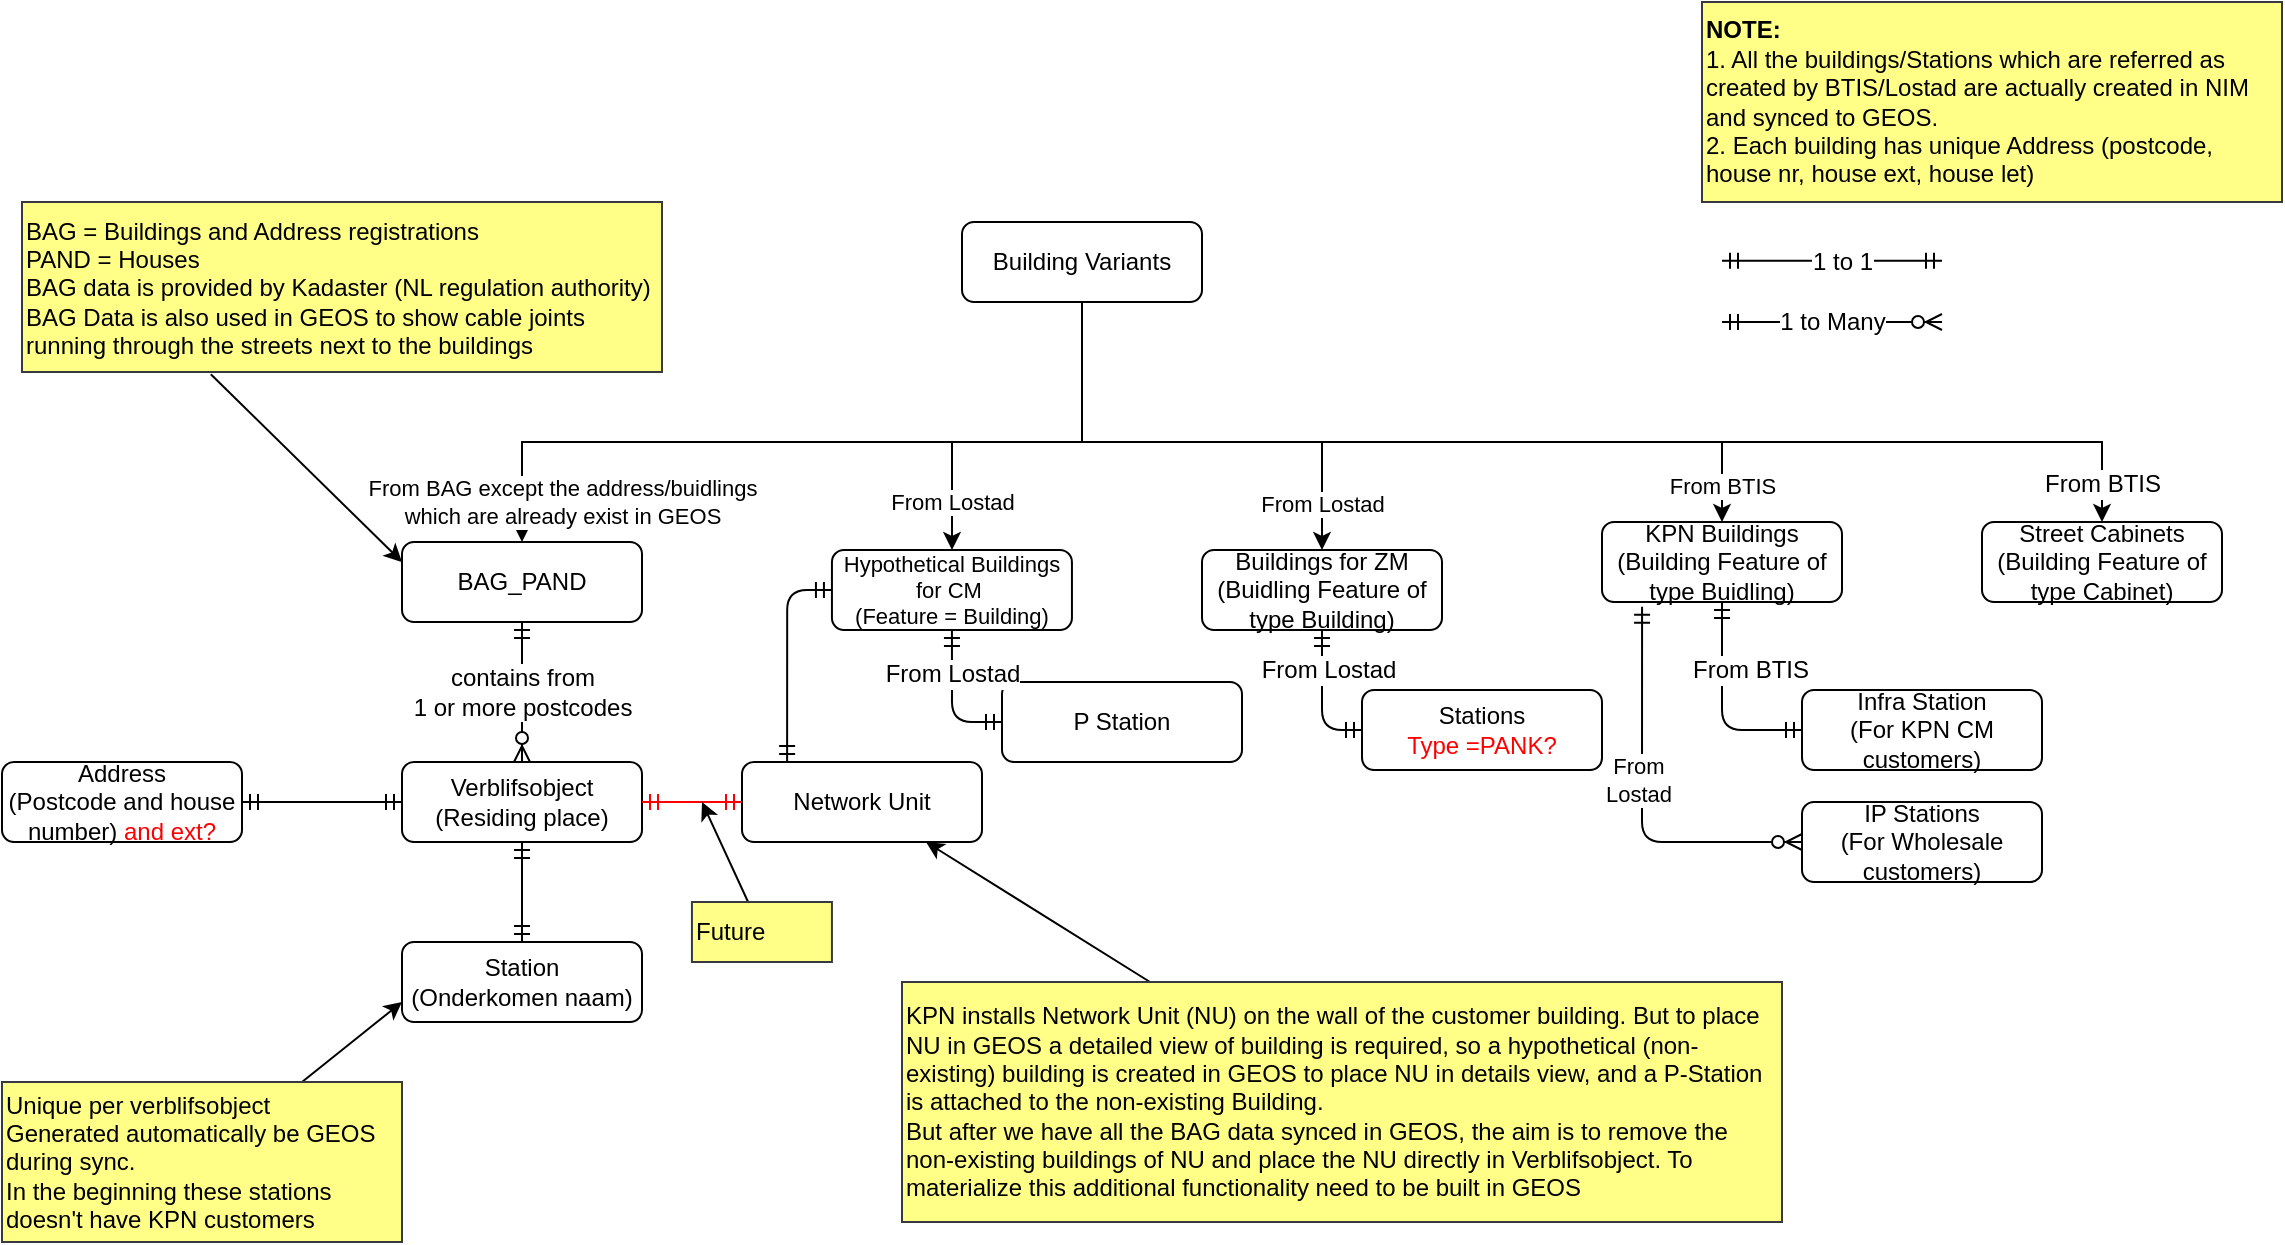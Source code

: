 <mxfile version="13.7.5" type="github" pages="2">
  <diagram id="C5RBs43oDa-KdzZeNtuy" name="Page-1">
    <mxGraphModel dx="868" dy="482" grid="1" gridSize="10" guides="1" tooltips="1" connect="1" arrows="1" fold="1" page="1" pageScale="1" pageWidth="1169" pageHeight="827" math="0" shadow="0">
      <root>
        <mxCell id="WIyWlLk6GJQsqaUBKTNV-0" />
        <mxCell id="WIyWlLk6GJQsqaUBKTNV-1" parent="WIyWlLk6GJQsqaUBKTNV-0" />
        <mxCell id="mh-ttGYlAwculvkVbn_Q-0" value="From BAG except the address/buidlings &lt;br&gt;which are already exist in GEOS" style="edgeStyle=orthogonalEdgeStyle;rounded=0;orthogonalLoop=1;jettySize=auto;html=1;entryX=0.5;entryY=0;entryDx=0;entryDy=0;exitX=0.5;exitY=1;exitDx=0;exitDy=0;" parent="WIyWlLk6GJQsqaUBKTNV-1" source="WIyWlLk6GJQsqaUBKTNV-3" target="WIyWlLk6GJQsqaUBKTNV-11" edge="1">
          <mxGeometry x="0.9" y="20" relative="1" as="geometry">
            <Array as="points">
              <mxPoint x="550" y="250" />
              <mxPoint x="270" y="250" />
            </Array>
            <mxPoint as="offset" />
          </mxGeometry>
        </mxCell>
        <mxCell id="mh-ttGYlAwculvkVbn_Q-37" value="From Lostad" style="edgeStyle=orthogonalEdgeStyle;rounded=0;orthogonalLoop=1;jettySize=auto;html=1;entryX=0.5;entryY=0;entryDx=0;entryDy=0;" parent="WIyWlLk6GJQsqaUBKTNV-1" target="mh-ttGYlAwculvkVbn_Q-35" edge="1">
          <mxGeometry x="0.806" relative="1" as="geometry">
            <mxPoint x="550" y="180" as="sourcePoint" />
            <Array as="points">
              <mxPoint x="550" y="250" />
              <mxPoint x="670" y="250" />
            </Array>
            <mxPoint as="offset" />
          </mxGeometry>
        </mxCell>
        <mxCell id="mh-ttGYlAwculvkVbn_Q-41" value="&lt;span style=&quot;color: rgb(0 , 0 , 0) ; font-family: &amp;#34;helvetica&amp;#34; ; font-size: 11px ; font-style: normal ; font-weight: 400 ; letter-spacing: normal ; text-align: center ; text-indent: 0px ; text-transform: none ; word-spacing: 0px ; background-color: rgb(255 , 255 , 255) ; display: inline ; float: none&quot;&gt;From Lostad&lt;/span&gt;" style="edgeStyle=orthogonalEdgeStyle;rounded=0;orthogonalLoop=1;jettySize=auto;html=1;" parent="WIyWlLk6GJQsqaUBKTNV-1" source="WIyWlLk6GJQsqaUBKTNV-3" target="mh-ttGYlAwculvkVbn_Q-40" edge="1">
          <mxGeometry x="0.746" relative="1" as="geometry">
            <Array as="points">
              <mxPoint x="550" y="250" />
              <mxPoint x="485" y="250" />
            </Array>
            <mxPoint as="offset" />
          </mxGeometry>
        </mxCell>
        <mxCell id="mh-ttGYlAwculvkVbn_Q-47" value="&lt;font color=&quot;#000000&quot; style=&quot;font-size: 12px&quot;&gt;From BTIS&lt;/font&gt;" style="edgeStyle=orthogonalEdgeStyle;rounded=0;orthogonalLoop=1;jettySize=auto;html=1;strokeColor=#000000;fontSize=9;fontColor=#FF0000;exitX=0.5;exitY=1;exitDx=0;exitDy=0;entryX=0.5;entryY=0;entryDx=0;entryDy=0;" parent="WIyWlLk6GJQsqaUBKTNV-1" source="WIyWlLk6GJQsqaUBKTNV-3" target="mh-ttGYlAwculvkVbn_Q-46" edge="1">
          <mxGeometry x="0.94" relative="1" as="geometry">
            <Array as="points">
              <mxPoint x="550" y="250" />
              <mxPoint x="1060" y="250" />
            </Array>
            <mxPoint y="-1" as="offset" />
          </mxGeometry>
        </mxCell>
        <mxCell id="WIyWlLk6GJQsqaUBKTNV-3" value="Building Variants" style="rounded=1;whiteSpace=wrap;html=1;fontSize=12;glass=0;strokeWidth=1;shadow=0;" parent="WIyWlLk6GJQsqaUBKTNV-1" vertex="1">
          <mxGeometry x="490" y="140" width="120" height="40" as="geometry" />
        </mxCell>
        <mxCell id="WIyWlLk6GJQsqaUBKTNV-7" value="Verblifsobject&lt;br&gt;(Residing place)" style="rounded=1;whiteSpace=wrap;html=1;fontSize=12;glass=0;strokeWidth=1;shadow=0;" parent="WIyWlLk6GJQsqaUBKTNV-1" vertex="1">
          <mxGeometry x="210" y="410" width="120" height="40" as="geometry" />
        </mxCell>
        <mxCell id="WIyWlLk6GJQsqaUBKTNV-11" value="BAG_PAND" style="rounded=1;whiteSpace=wrap;html=1;fontSize=12;glass=0;strokeWidth=1;shadow=0;" parent="WIyWlLk6GJQsqaUBKTNV-1" vertex="1">
          <mxGeometry x="210" y="300" width="120" height="40" as="geometry" />
        </mxCell>
        <mxCell id="mh-ttGYlAwculvkVbn_Q-2" style="rounded=0;orthogonalLoop=1;jettySize=auto;html=1;entryX=0;entryY=0.25;entryDx=0;entryDy=0;exitX=0.295;exitY=1.013;exitDx=0;exitDy=0;exitPerimeter=0;" parent="WIyWlLk6GJQsqaUBKTNV-1" source="mh-ttGYlAwculvkVbn_Q-1" target="WIyWlLk6GJQsqaUBKTNV-11" edge="1">
          <mxGeometry relative="1" as="geometry">
            <mxPoint x="170" y="240" as="sourcePoint" />
          </mxGeometry>
        </mxCell>
        <mxCell id="mh-ttGYlAwculvkVbn_Q-1" value="BAG = Buildings and Address registrations&lt;br&gt;PAND = Houses&lt;br&gt;BAG data is provided by Kadaster (NL regulation authority)&lt;br&gt;BAG Data is also used in GEOS to show cable joints running through the streets next to the buildings" style="text;html=1;strokeColor=#36393d;align=left;verticalAlign=middle;whiteSpace=wrap;rounded=0;fillColor=#ffff88;" parent="WIyWlLk6GJQsqaUBKTNV-1" vertex="1">
          <mxGeometry x="20" y="130" width="320" height="85" as="geometry" />
        </mxCell>
        <mxCell id="mh-ttGYlAwculvkVbn_Q-8" value="contains from &lt;br&gt;1 or more postcodes" style="fontSize=12;html=1;endArrow=ERzeroToMany;startArrow=ERmandOne;exitX=0.5;exitY=1;exitDx=0;exitDy=0;entryX=0.5;entryY=0;entryDx=0;entryDy=0;" parent="WIyWlLk6GJQsqaUBKTNV-1" source="WIyWlLk6GJQsqaUBKTNV-11" target="WIyWlLk6GJQsqaUBKTNV-7" edge="1">
          <mxGeometry width="100" height="100" relative="1" as="geometry">
            <mxPoint x="330" y="420" as="sourcePoint" />
            <mxPoint x="430" y="320" as="targetPoint" />
          </mxGeometry>
        </mxCell>
        <mxCell id="mh-ttGYlAwculvkVbn_Q-10" value="Address&lt;br&gt;(Postcode and house number) &lt;font color=&quot;#ff0000&quot;&gt;and ext?&lt;/font&gt;&lt;br&gt;" style="rounded=1;whiteSpace=wrap;html=1;fontSize=12;glass=0;strokeWidth=1;shadow=0;" parent="WIyWlLk6GJQsqaUBKTNV-1" vertex="1">
          <mxGeometry x="10" y="410" width="120" height="40" as="geometry" />
        </mxCell>
        <mxCell id="mh-ttGYlAwculvkVbn_Q-12" value="" style="fontSize=12;html=1;endArrow=ERmandOne;startArrow=ERmandOne;exitX=0;exitY=0.5;exitDx=0;exitDy=0;entryX=1;entryY=0.5;entryDx=0;entryDy=0;" parent="WIyWlLk6GJQsqaUBKTNV-1" source="WIyWlLk6GJQsqaUBKTNV-7" target="mh-ttGYlAwculvkVbn_Q-10" edge="1">
          <mxGeometry width="100" height="100" relative="1" as="geometry">
            <mxPoint x="330" y="360" as="sourcePoint" />
            <mxPoint x="430" y="260" as="targetPoint" />
          </mxGeometry>
        </mxCell>
        <mxCell id="mh-ttGYlAwculvkVbn_Q-13" value="Station&lt;br&gt;(Onderkomen naam)" style="rounded=1;whiteSpace=wrap;html=1;fontSize=12;glass=0;strokeWidth=1;shadow=0;" parent="WIyWlLk6GJQsqaUBKTNV-1" vertex="1">
          <mxGeometry x="210" y="500" width="120" height="40" as="geometry" />
        </mxCell>
        <mxCell id="mh-ttGYlAwculvkVbn_Q-14" value="" style="fontSize=12;html=1;endArrow=ERmandOne;startArrow=ERmandOne;exitX=0.5;exitY=1;exitDx=0;exitDy=0;" parent="WIyWlLk6GJQsqaUBKTNV-1" source="WIyWlLk6GJQsqaUBKTNV-7" target="mh-ttGYlAwculvkVbn_Q-13" edge="1">
          <mxGeometry width="100" height="100" relative="1" as="geometry">
            <mxPoint x="220" y="440" as="sourcePoint" />
            <mxPoint x="140" y="440" as="targetPoint" />
          </mxGeometry>
        </mxCell>
        <mxCell id="mh-ttGYlAwculvkVbn_Q-16" style="edgeStyle=none;rounded=0;orthogonalLoop=1;jettySize=auto;html=1;entryX=0;entryY=0.75;entryDx=0;entryDy=0;" parent="WIyWlLk6GJQsqaUBKTNV-1" source="mh-ttGYlAwculvkVbn_Q-15" target="mh-ttGYlAwculvkVbn_Q-13" edge="1">
          <mxGeometry relative="1" as="geometry" />
        </mxCell>
        <mxCell id="mh-ttGYlAwculvkVbn_Q-15" value="Unique per verblifsobject&lt;br&gt;Generated automatically be GEOS during sync.&lt;br&gt;In the beginning these stations doesn&#39;t have KPN customers" style="text;html=1;strokeColor=#36393d;align=left;verticalAlign=middle;whiteSpace=wrap;rounded=0;fillColor=#ffff88;" parent="WIyWlLk6GJQsqaUBKTNV-1" vertex="1">
          <mxGeometry x="10" y="570" width="200" height="80" as="geometry" />
        </mxCell>
        <mxCell id="mh-ttGYlAwculvkVbn_Q-18" value="Network Unit" style="rounded=1;whiteSpace=wrap;html=1;fontSize=12;glass=0;strokeWidth=1;shadow=0;" parent="WIyWlLk6GJQsqaUBKTNV-1" vertex="1">
          <mxGeometry x="380" y="410" width="120" height="40" as="geometry" />
        </mxCell>
        <mxCell id="mh-ttGYlAwculvkVbn_Q-19" value="" style="fontSize=12;html=1;endArrow=ERmandOne;startArrow=ERmandOne;exitX=1;exitY=0.5;exitDx=0;exitDy=0;entryX=0;entryY=0.5;entryDx=0;entryDy=0;fontColor=#FF0000;strokeColor=#FF0000;" parent="WIyWlLk6GJQsqaUBKTNV-1" source="WIyWlLk6GJQsqaUBKTNV-7" target="mh-ttGYlAwculvkVbn_Q-18" edge="1">
          <mxGeometry width="100" height="100" relative="1" as="geometry">
            <mxPoint x="330" y="560" as="sourcePoint" />
            <mxPoint x="430" y="460" as="targetPoint" />
          </mxGeometry>
        </mxCell>
        <mxCell id="mh-ttGYlAwculvkVbn_Q-22" style="rounded=0;orthogonalLoop=1;jettySize=auto;html=1;" parent="WIyWlLk6GJQsqaUBKTNV-1" source="mh-ttGYlAwculvkVbn_Q-20" target="mh-ttGYlAwculvkVbn_Q-18" edge="1">
          <mxGeometry relative="1" as="geometry" />
        </mxCell>
        <mxCell id="mh-ttGYlAwculvkVbn_Q-20" value="KPN installs Network Unit (NU) on the wall of the customer building. But to place NU in GEOS a detailed view of building is required, so a hypothetical (non-existing) building is created in GEOS to place NU in details view, and a P-Station is attached to the non-existing Building.&amp;nbsp;&lt;br&gt;&lt;span&gt;But after we have all&amp;nbsp;the BAG data synced in GEOS, the aim is to remove the non-existing buildings of NU and place the NU directly in Verblifsobject. To materialize&amp;nbsp;this additional functionality need to be built in GEOS&lt;br&gt;&lt;/span&gt;" style="text;html=1;strokeColor=#36393d;align=left;verticalAlign=middle;whiteSpace=wrap;rounded=0;fillColor=#ffff88;" parent="WIyWlLk6GJQsqaUBKTNV-1" vertex="1">
          <mxGeometry x="460" y="520" width="440" height="120" as="geometry" />
        </mxCell>
        <mxCell id="mh-ttGYlAwculvkVbn_Q-23" value="KPN Buildings&lt;br&gt;(Building Feature of type Buidling)" style="rounded=1;whiteSpace=wrap;html=1;fontSize=12;glass=0;strokeWidth=1;shadow=0;" parent="WIyWlLk6GJQsqaUBKTNV-1" vertex="1">
          <mxGeometry x="810" y="290" width="120" height="40" as="geometry" />
        </mxCell>
        <mxCell id="mh-ttGYlAwculvkVbn_Q-25" value="Infra Station&lt;br&gt;(For KPN CM customers)" style="rounded=1;whiteSpace=wrap;html=1;fontSize=12;glass=0;strokeWidth=1;shadow=0;" parent="WIyWlLk6GJQsqaUBKTNV-1" vertex="1">
          <mxGeometry x="910" y="374" width="120" height="40" as="geometry" />
        </mxCell>
        <mxCell id="mh-ttGYlAwculvkVbn_Q-27" value="From BTIS" style="fontSize=12;html=1;endArrow=ERmandOne;startArrow=ERmandOne;exitX=0.5;exitY=1;exitDx=0;exitDy=0;entryX=0;entryY=0.5;entryDx=0;entryDy=0;edgeStyle=orthogonalEdgeStyle;" parent="WIyWlLk6GJQsqaUBKTNV-1" source="mh-ttGYlAwculvkVbn_Q-23" target="mh-ttGYlAwculvkVbn_Q-25" edge="1">
          <mxGeometry x="0.502" y="30" width="100" height="100" relative="1" as="geometry">
            <mxPoint x="640" y="460" as="sourcePoint" />
            <mxPoint x="640" y="510" as="targetPoint" />
            <mxPoint as="offset" />
          </mxGeometry>
        </mxCell>
        <mxCell id="mh-ttGYlAwculvkVbn_Q-28" value="IP Stations&lt;br&gt;(For Wholesale customers)" style="rounded=1;whiteSpace=wrap;html=1;fontSize=12;glass=0;strokeWidth=1;shadow=0;" parent="WIyWlLk6GJQsqaUBKTNV-1" vertex="1">
          <mxGeometry x="910" y="430" width="120" height="40" as="geometry" />
        </mxCell>
        <mxCell id="mh-ttGYlAwculvkVbn_Q-29" value="" style="fontSize=12;html=1;endArrow=ERzeroToMany;startArrow=ERmandOne;exitX=0.167;exitY=1.06;exitDx=0;exitDy=0;entryX=0;entryY=0.5;entryDx=0;entryDy=0;edgeStyle=orthogonalEdgeStyle;exitPerimeter=0;" parent="WIyWlLk6GJQsqaUBKTNV-1" source="mh-ttGYlAwculvkVbn_Q-23" target="mh-ttGYlAwculvkVbn_Q-28" edge="1">
          <mxGeometry width="100" height="100" relative="1" as="geometry">
            <mxPoint x="640" y="350" as="sourcePoint" />
            <mxPoint x="640" y="420" as="targetPoint" />
          </mxGeometry>
        </mxCell>
        <mxCell id="mh-ttGYlAwculvkVbn_Q-36" value="From&lt;br&gt;Lostad" style="edgeLabel;html=1;align=center;verticalAlign=middle;resizable=0;points=[];" parent="mh-ttGYlAwculvkVbn_Q-29" vertex="1" connectable="0">
          <mxGeometry x="-0.117" y="-2" relative="1" as="geometry">
            <mxPoint y="-1" as="offset" />
          </mxGeometry>
        </mxCell>
        <mxCell id="mh-ttGYlAwculvkVbn_Q-34" value="From BTIS" style="edgeStyle=orthogonalEdgeStyle;rounded=0;orthogonalLoop=1;jettySize=auto;html=1;exitX=0.5;exitY=1;exitDx=0;exitDy=0;entryX=0.5;entryY=0;entryDx=0;entryDy=0;" parent="WIyWlLk6GJQsqaUBKTNV-1" source="WIyWlLk6GJQsqaUBKTNV-3" target="mh-ttGYlAwculvkVbn_Q-23" edge="1">
          <mxGeometry x="0.922" relative="1" as="geometry">
            <mxPoint x="940" y="300" as="targetPoint" />
            <Array as="points">
              <mxPoint x="550" y="250" />
              <mxPoint x="870" y="250" />
            </Array>
            <mxPoint y="-1" as="offset" />
          </mxGeometry>
        </mxCell>
        <mxCell id="mh-ttGYlAwculvkVbn_Q-35" value="Buildings for ZM&lt;br&gt;(Buidling Feature of type Building)" style="rounded=1;whiteSpace=wrap;html=1;fontSize=12;glass=0;strokeWidth=1;shadow=0;" parent="WIyWlLk6GJQsqaUBKTNV-1" vertex="1">
          <mxGeometry x="610" y="304" width="120" height="40" as="geometry" />
        </mxCell>
        <mxCell id="mh-ttGYlAwculvkVbn_Q-38" value="Stations&lt;br&gt;&lt;font color=&quot;#ff0000&quot;&gt;Type =PANK?&lt;/font&gt;" style="rounded=1;whiteSpace=wrap;html=1;fontSize=12;glass=0;strokeWidth=1;shadow=0;" parent="WIyWlLk6GJQsqaUBKTNV-1" vertex="1">
          <mxGeometry x="690" y="374" width="120" height="40" as="geometry" />
        </mxCell>
        <mxCell id="mh-ttGYlAwculvkVbn_Q-39" value="From Lostad" style="fontSize=12;html=1;endArrow=ERmandOne;startArrow=ERmandOne;exitX=0.5;exitY=1;exitDx=0;exitDy=0;entryX=0;entryY=0.5;entryDx=0;entryDy=0;edgeStyle=orthogonalEdgeStyle;" parent="WIyWlLk6GJQsqaUBKTNV-1" source="mh-ttGYlAwculvkVbn_Q-35" target="mh-ttGYlAwculvkVbn_Q-38" edge="1">
          <mxGeometry x="0.502" y="30" width="100" height="100" relative="1" as="geometry">
            <mxPoint x="890" y="354" as="sourcePoint" />
            <mxPoint x="920" y="404" as="targetPoint" />
            <mxPoint as="offset" />
          </mxGeometry>
        </mxCell>
        <mxCell id="mh-ttGYlAwculvkVbn_Q-40" value="Hypothetical Buildings for CM&amp;nbsp;&lt;br style=&quot;font-size: 11px;&quot;&gt;(Feature = Building)" style="rounded=1;whiteSpace=wrap;html=1;fontSize=11;glass=0;strokeWidth=1;shadow=0;" parent="WIyWlLk6GJQsqaUBKTNV-1" vertex="1">
          <mxGeometry x="424.97" y="304" width="120" height="40" as="geometry" />
        </mxCell>
        <mxCell id="mh-ttGYlAwculvkVbn_Q-42" value="P Station" style="rounded=1;whiteSpace=wrap;html=1;fontSize=12;glass=0;strokeWidth=1;shadow=0;" parent="WIyWlLk6GJQsqaUBKTNV-1" vertex="1">
          <mxGeometry x="510" y="370" width="120" height="40" as="geometry" />
        </mxCell>
        <mxCell id="mh-ttGYlAwculvkVbn_Q-43" value="From Lostad" style="fontSize=12;html=1;endArrow=ERmandOne;startArrow=ERmandOne;exitX=0.5;exitY=1;exitDx=0;exitDy=0;entryX=0;entryY=0.5;entryDx=0;entryDy=0;edgeStyle=orthogonalEdgeStyle;" parent="WIyWlLk6GJQsqaUBKTNV-1" source="mh-ttGYlAwculvkVbn_Q-40" target="mh-ttGYlAwculvkVbn_Q-42" edge="1">
          <mxGeometry x="-0.383" width="100" height="100" relative="1" as="geometry">
            <mxPoint x="634.97" y="364" as="sourcePoint" />
            <mxPoint x="664.97" y="424" as="targetPoint" />
            <mxPoint as="offset" />
          </mxGeometry>
        </mxCell>
        <mxCell id="mh-ttGYlAwculvkVbn_Q-45" value="" style="fontSize=12;html=1;endArrow=ERmandOne;startArrow=ERmandOne;exitX=0;exitY=0.5;exitDx=0;exitDy=0;fontColor=#FF0000;edgeStyle=orthogonalEdgeStyle;entryX=0.188;entryY=0;entryDx=0;entryDy=0;entryPerimeter=0;" parent="WIyWlLk6GJQsqaUBKTNV-1" source="mh-ttGYlAwculvkVbn_Q-40" target="mh-ttGYlAwculvkVbn_Q-18" edge="1">
          <mxGeometry width="100" height="100" relative="1" as="geometry">
            <mxPoint x="274.97" y="444" as="sourcePoint" />
            <mxPoint x="375.029" y="414" as="targetPoint" />
          </mxGeometry>
        </mxCell>
        <mxCell id="mh-ttGYlAwculvkVbn_Q-46" value="Street Cabinets&lt;br&gt;(Building Feature of type Cabinet)" style="rounded=1;whiteSpace=wrap;html=1;fontSize=12;glass=0;strokeWidth=1;shadow=0;" parent="WIyWlLk6GJQsqaUBKTNV-1" vertex="1">
          <mxGeometry x="1000" y="290" width="120" height="40" as="geometry" />
        </mxCell>
        <mxCell id="mh-ttGYlAwculvkVbn_Q-51" style="rounded=0;orthogonalLoop=1;jettySize=auto;html=1;strokeColor=#000000;fontSize=9;fontColor=#FF0000;" parent="WIyWlLk6GJQsqaUBKTNV-1" source="mh-ttGYlAwculvkVbn_Q-50" edge="1">
          <mxGeometry relative="1" as="geometry">
            <mxPoint x="360" y="430" as="targetPoint" />
          </mxGeometry>
        </mxCell>
        <mxCell id="mh-ttGYlAwculvkVbn_Q-50" value="Future" style="text;html=1;strokeColor=#36393d;align=left;verticalAlign=middle;whiteSpace=wrap;rounded=0;fillColor=#ffff88;" parent="WIyWlLk6GJQsqaUBKTNV-1" vertex="1">
          <mxGeometry x="354.97" y="480" width="70" height="30" as="geometry" />
        </mxCell>
        <mxCell id="mh-ttGYlAwculvkVbn_Q-52" value="&lt;b&gt;NOTE:&lt;/b&gt;&lt;br&gt;1. All the buildings/Stations which are referred as created by BTIS/Lostad are actually created in NIM and synced to GEOS.&lt;br&gt;2. Each building has unique Address (postcode, house nr, house ext, house let)" style="text;html=1;strokeColor=#36393d;align=left;verticalAlign=middle;whiteSpace=wrap;rounded=0;fillColor=#ffff88;" parent="WIyWlLk6GJQsqaUBKTNV-1" vertex="1">
          <mxGeometry x="860" y="30" width="290" height="100" as="geometry" />
        </mxCell>
        <mxCell id="mh-ttGYlAwculvkVbn_Q-55" value="" style="fontSize=12;html=1;endArrow=ERmandOne;startArrow=ERmandOne;strokeColor=#000000;" parent="WIyWlLk6GJQsqaUBKTNV-1" edge="1">
          <mxGeometry width="100" height="100" relative="1" as="geometry">
            <mxPoint x="870" y="159.41" as="sourcePoint" />
            <mxPoint x="980" y="159.41" as="targetPoint" />
          </mxGeometry>
        </mxCell>
        <mxCell id="mh-ttGYlAwculvkVbn_Q-56" value="&lt;font color=&quot;#000000&quot; style=&quot;font-size: 12px&quot;&gt;1 to 1&lt;/font&gt;" style="edgeLabel;html=1;align=center;verticalAlign=middle;resizable=0;points=[];fontSize=9;fontColor=#FF0000;" parent="mh-ttGYlAwculvkVbn_Q-55" vertex="1" connectable="0">
          <mxGeometry x="0.319" y="-2" relative="1" as="geometry">
            <mxPoint x="-12.94" y="-1.41" as="offset" />
          </mxGeometry>
        </mxCell>
        <mxCell id="mh-ttGYlAwculvkVbn_Q-57" value="1 to Many" style="fontSize=12;html=1;endArrow=ERzeroToMany;startArrow=ERmandOne;strokeColor=#000000;" parent="WIyWlLk6GJQsqaUBKTNV-1" edge="1">
          <mxGeometry width="100" height="100" relative="1" as="geometry">
            <mxPoint x="870" y="190" as="sourcePoint" />
            <mxPoint x="980" y="190" as="targetPoint" />
          </mxGeometry>
        </mxCell>
      </root>
    </mxGraphModel>
  </diagram>
  <diagram id="gAsTubqatTz7EhVgHLPs" name="Page-2">
    <mxGraphModel dx="1240" dy="689" grid="1" gridSize="10" guides="1" tooltips="1" connect="1" arrows="1" fold="1" page="1" pageScale="1" pageWidth="1169" pageHeight="827" math="0" shadow="0">
      <root>
        <mxCell id="jDk39Bqhtc9QBdO838qo-0" />
        <mxCell id="jDk39Bqhtc9QBdO838qo-1" parent="jDk39Bqhtc9QBdO838qo-0" />
        <mxCell id="jDk39Bqhtc9QBdO838qo-2" value="Synced from BAG_DATA" style="edgeStyle=orthogonalEdgeStyle;rounded=0;orthogonalLoop=1;jettySize=auto;html=1;entryX=0.5;entryY=0;entryDx=0;entryDy=0;exitX=0.5;exitY=1;exitDx=0;exitDy=0;" edge="1" parent="jDk39Bqhtc9QBdO838qo-1" source="jDk39Bqhtc9QBdO838qo-6" target="jDk39Bqhtc9QBdO838qo-8">
          <mxGeometry x="0.9" relative="1" as="geometry">
            <Array as="points">
              <mxPoint x="550" y="250" />
              <mxPoint x="270" y="250" />
            </Array>
            <mxPoint as="offset" />
          </mxGeometry>
        </mxCell>
        <mxCell id="jDk39Bqhtc9QBdO838qo-55" style="edgeStyle=orthogonalEdgeStyle;rounded=0;orthogonalLoop=1;jettySize=auto;html=1;exitX=0.5;exitY=1;exitDx=0;exitDy=0;entryX=0.5;entryY=0;entryDx=0;entryDy=0;" edge="1" parent="jDk39Bqhtc9QBdO838qo-1" source="jDk39Bqhtc9QBdO838qo-6" target="jDk39Bqhtc9QBdO838qo-54">
          <mxGeometry relative="1" as="geometry">
            <Array as="points">
              <mxPoint x="550" y="250" />
              <mxPoint x="800" y="250" />
            </Array>
          </mxGeometry>
        </mxCell>
        <mxCell id="jDk39Bqhtc9QBdO838qo-6" value="Building Variants" style="rounded=1;whiteSpace=wrap;html=1;fontSize=12;glass=0;strokeWidth=1;shadow=0;" vertex="1" parent="jDk39Bqhtc9QBdO838qo-1">
          <mxGeometry x="490" y="140" width="120" height="40" as="geometry" />
        </mxCell>
        <mxCell id="jDk39Bqhtc9QBdO838qo-7" value="Verblifsobject&lt;br&gt;(Residing place)" style="rounded=1;whiteSpace=wrap;html=1;fontSize=12;glass=0;strokeWidth=1;shadow=0;" vertex="1" parent="jDk39Bqhtc9QBdO838qo-1">
          <mxGeometry x="210" y="520" width="120" height="40" as="geometry" />
        </mxCell>
        <mxCell id="jDk39Bqhtc9QBdO838qo-47" style="edgeStyle=orthogonalEdgeStyle;rounded=0;orthogonalLoop=1;jettySize=auto;html=1;entryX=0.57;entryY=0.004;entryDx=0;entryDy=0;entryPerimeter=0;exitX=0.5;exitY=1;exitDx=0;exitDy=0;" edge="1" parent="jDk39Bqhtc9QBdO838qo-1" source="jDk39Bqhtc9QBdO838qo-8" target="jDk39Bqhtc9QBdO838qo-43">
          <mxGeometry relative="1" as="geometry">
            <Array as="points">
              <mxPoint x="270" y="370" />
              <mxPoint x="138" y="370" />
            </Array>
          </mxGeometry>
        </mxCell>
        <mxCell id="jDk39Bqhtc9QBdO838qo-48" value="" style="edgeStyle=orthogonalEdgeStyle;rounded=0;orthogonalLoop=1;jettySize=auto;html=1;" edge="1" parent="jDk39Bqhtc9QBdO838qo-1" source="jDk39Bqhtc9QBdO838qo-8" target="jDk39Bqhtc9QBdO838qo-44">
          <mxGeometry relative="1" as="geometry" />
        </mxCell>
        <mxCell id="jDk39Bqhtc9QBdO838qo-49" style="edgeStyle=orthogonalEdgeStyle;rounded=0;orthogonalLoop=1;jettySize=auto;html=1;exitX=0.5;exitY=0.999;exitDx=0;exitDy=0;exitPerimeter=0;entryX=0.558;entryY=0.05;entryDx=0;entryDy=0;entryPerimeter=0;" edge="1" parent="jDk39Bqhtc9QBdO838qo-1" source="jDk39Bqhtc9QBdO838qo-8" target="jDk39Bqhtc9QBdO838qo-46">
          <mxGeometry relative="1" as="geometry">
            <mxPoint x="260" y="340" as="sourcePoint" />
            <mxPoint x="410" y="380" as="targetPoint" />
            <Array as="points">
              <mxPoint x="270" y="370" />
              <mxPoint x="407" y="370" />
            </Array>
          </mxGeometry>
        </mxCell>
        <mxCell id="jDk39Bqhtc9QBdO838qo-8" value="BAG Buildings" style="rounded=1;whiteSpace=wrap;html=1;fontSize=12;glass=0;strokeWidth=1;shadow=0;" vertex="1" parent="jDk39Bqhtc9QBdO838qo-1">
          <mxGeometry x="210" y="300" width="120" height="40" as="geometry" />
        </mxCell>
        <mxCell id="jDk39Bqhtc9QBdO838qo-11" value="" style="fontSize=12;html=1;endArrow=ERzeroToMany;startArrow=ERmandOne;entryX=0.5;entryY=0;entryDx=0;entryDy=0;exitX=0.412;exitY=1.005;exitDx=0;exitDy=0;exitPerimeter=0;edgeStyle=orthogonalEdgeStyle;" edge="1" parent="jDk39Bqhtc9QBdO838qo-1" source="jDk39Bqhtc9QBdO838qo-43" target="jDk39Bqhtc9QBdO838qo-7">
          <mxGeometry width="100" height="100" relative="1" as="geometry">
            <mxPoint x="250" y="450" as="sourcePoint" />
            <mxPoint x="430" y="320" as="targetPoint" />
          </mxGeometry>
        </mxCell>
        <mxCell id="jDk39Bqhtc9QBdO838qo-12" value="Address&lt;br&gt;(Postcode and house number) &lt;font color=&quot;#ff0000&quot;&gt;and ext?&lt;/font&gt;&lt;br&gt;" style="rounded=1;whiteSpace=wrap;html=1;fontSize=12;glass=0;strokeWidth=1;shadow=0;" vertex="1" parent="jDk39Bqhtc9QBdO838qo-1">
          <mxGeometry x="10" y="520" width="120" height="40" as="geometry" />
        </mxCell>
        <mxCell id="jDk39Bqhtc9QBdO838qo-13" value="" style="fontSize=12;html=1;endArrow=ERmandOne;startArrow=ERmandOne;exitX=0;exitY=0.5;exitDx=0;exitDy=0;entryX=1;entryY=0.5;entryDx=0;entryDy=0;" edge="1" parent="jDk39Bqhtc9QBdO838qo-1" source="jDk39Bqhtc9QBdO838qo-7" target="jDk39Bqhtc9QBdO838qo-12">
          <mxGeometry width="100" height="100" relative="1" as="geometry">
            <mxPoint x="330" y="470" as="sourcePoint" />
            <mxPoint x="430" y="370" as="targetPoint" />
          </mxGeometry>
        </mxCell>
        <mxCell id="jDk39Bqhtc9QBdO838qo-14" value="Station&lt;br&gt;(Onderkomen naam)" style="rounded=1;whiteSpace=wrap;html=1;fontSize=12;glass=0;strokeWidth=1;shadow=0;" vertex="1" parent="jDk39Bqhtc9QBdO838qo-1">
          <mxGeometry x="210" y="610" width="120" height="40" as="geometry" />
        </mxCell>
        <mxCell id="jDk39Bqhtc9QBdO838qo-15" value="" style="fontSize=12;html=1;endArrow=ERmandOne;startArrow=ERmandOne;exitX=0.5;exitY=1;exitDx=0;exitDy=0;" edge="1" parent="jDk39Bqhtc9QBdO838qo-1" source="jDk39Bqhtc9QBdO838qo-7" target="jDk39Bqhtc9QBdO838qo-14">
          <mxGeometry width="100" height="100" relative="1" as="geometry">
            <mxPoint x="220" y="550" as="sourcePoint" />
            <mxPoint x="140" y="550" as="targetPoint" />
          </mxGeometry>
        </mxCell>
        <mxCell id="jDk39Bqhtc9QBdO838qo-18" value="Network Unit" style="rounded=1;whiteSpace=wrap;html=1;fontSize=12;glass=0;strokeWidth=1;shadow=0;" vertex="1" parent="jDk39Bqhtc9QBdO838qo-1">
          <mxGeometry x="420" y="520" width="120" height="40" as="geometry" />
        </mxCell>
        <mxCell id="jDk39Bqhtc9QBdO838qo-19" value="" style="fontSize=12;html=1;endArrow=ERmandOne;startArrow=ERmandOne;exitX=1;exitY=0.5;exitDx=0;exitDy=0;entryX=0;entryY=0.5;entryDx=0;entryDy=0;fontColor=#FF0000;strokeColor=#FF0000;" edge="1" parent="jDk39Bqhtc9QBdO838qo-1" source="jDk39Bqhtc9QBdO838qo-7" target="jDk39Bqhtc9QBdO838qo-18">
          <mxGeometry width="100" height="100" relative="1" as="geometry">
            <mxPoint x="330" y="710" as="sourcePoint" />
            <mxPoint x="430" y="610" as="targetPoint" />
          </mxGeometry>
        </mxCell>
        <mxCell id="jDk39Bqhtc9QBdO838qo-23" value="Infra Station&lt;br&gt;(For KPN CM customers)" style="rounded=1;whiteSpace=wrap;html=1;fontSize=12;glass=0;strokeWidth=1;shadow=0;" vertex="1" parent="jDk39Bqhtc9QBdO838qo-1">
          <mxGeometry x="950" y="510" width="120" height="40" as="geometry" />
        </mxCell>
        <mxCell id="jDk39Bqhtc9QBdO838qo-24" value="From BTIS" style="fontSize=12;html=1;endArrow=ERmandOne;startArrow=ERmandOne;exitX=0.5;exitY=1;exitDx=0;exitDy=0;entryX=0;entryY=0.5;entryDx=0;entryDy=0;edgeStyle=orthogonalEdgeStyle;" edge="1" parent="jDk39Bqhtc9QBdO838qo-1" source="jDk39Bqhtc9QBdO838qo-29" target="jDk39Bqhtc9QBdO838qo-23">
          <mxGeometry x="0.502" y="30" width="100" height="100" relative="1" as="geometry">
            <mxPoint x="1067.44" y="610" as="sourcePoint" />
            <mxPoint x="837.44" y="790" as="targetPoint" />
            <mxPoint as="offset" />
          </mxGeometry>
        </mxCell>
        <mxCell id="jDk39Bqhtc9QBdO838qo-25" value="IP Stations&lt;br&gt;(For Wholesale customers)" style="rounded=1;whiteSpace=wrap;html=1;fontSize=12;glass=0;strokeWidth=1;shadow=0;" vertex="1" parent="jDk39Bqhtc9QBdO838qo-1">
          <mxGeometry x="950" y="570" width="120" height="40" as="geometry" />
        </mxCell>
        <mxCell id="jDk39Bqhtc9QBdO838qo-26" value="" style="fontSize=12;html=1;endArrow=ERzeroToMany;startArrow=ERmandOne;exitX=0.25;exitY=1;exitDx=0;exitDy=0;entryX=0;entryY=0.5;entryDx=0;entryDy=0;edgeStyle=orthogonalEdgeStyle;" edge="1" parent="jDk39Bqhtc9QBdO838qo-1" source="jDk39Bqhtc9QBdO838qo-29" target="jDk39Bqhtc9QBdO838qo-25">
          <mxGeometry width="100" height="100" relative="1" as="geometry">
            <mxPoint x="1027.48" y="612.4" as="sourcePoint" />
            <mxPoint x="837.44" y="700" as="targetPoint" />
          </mxGeometry>
        </mxCell>
        <mxCell id="jDk39Bqhtc9QBdO838qo-27" value="From&lt;br&gt;Lostad" style="edgeLabel;html=1;align=center;verticalAlign=middle;resizable=0;points=[];" vertex="1" connectable="0" parent="jDk39Bqhtc9QBdO838qo-26">
          <mxGeometry x="-0.117" y="-2" relative="1" as="geometry">
            <mxPoint y="-1" as="offset" />
          </mxGeometry>
        </mxCell>
        <mxCell id="jDk39Bqhtc9QBdO838qo-29" value="KPN Buildings" style="rounded=1;whiteSpace=wrap;html=1;fontSize=12;glass=0;strokeWidth=1;shadow=0;" vertex="1" parent="jDk39Bqhtc9QBdO838qo-1">
          <mxGeometry x="840" y="400" width="120" height="40" as="geometry" />
        </mxCell>
        <mxCell id="jDk39Bqhtc9QBdO838qo-33" value="P Station" style="rounded=1;whiteSpace=wrap;html=1;fontSize=12;glass=0;strokeWidth=1;shadow=0;" vertex="1" parent="jDk39Bqhtc9QBdO838qo-1">
          <mxGeometry x="547.44" y="480" width="120" height="40" as="geometry" />
        </mxCell>
        <mxCell id="jDk39Bqhtc9QBdO838qo-34" value="" style="fontSize=12;html=1;endArrow=ERmandOne;startArrow=ERmandOne;exitX=0.5;exitY=1;exitDx=0;exitDy=0;edgeStyle=orthogonalEdgeStyle;" edge="1" parent="jDk39Bqhtc9QBdO838qo-1" target="jDk39Bqhtc9QBdO838qo-33">
          <mxGeometry x="-0.383" width="100" height="100" relative="1" as="geometry">
            <mxPoint x="607.44" y="440" as="sourcePoint" />
            <mxPoint x="722.41" y="674" as="targetPoint" />
            <mxPoint as="offset" />
          </mxGeometry>
        </mxCell>
        <mxCell id="jDk39Bqhtc9QBdO838qo-36" value="Street Cabinets&lt;br&gt;(Buildingtype &quot;Cabinet&quot;)" style="rounded=1;whiteSpace=wrap;html=1;fontSize=12;glass=0;strokeWidth=1;shadow=0;" vertex="1" parent="jDk39Bqhtc9QBdO838qo-1">
          <mxGeometry x="1000" y="400" width="120" height="40" as="geometry" />
        </mxCell>
        <mxCell id="jDk39Bqhtc9QBdO838qo-40" value="" style="fontSize=12;html=1;endArrow=ERmandOne;startArrow=ERmandOne;strokeColor=#000000;" edge="1" parent="jDk39Bqhtc9QBdO838qo-1">
          <mxGeometry width="100" height="100" relative="1" as="geometry">
            <mxPoint x="870" y="159.41" as="sourcePoint" />
            <mxPoint x="980" y="159.41" as="targetPoint" />
          </mxGeometry>
        </mxCell>
        <mxCell id="jDk39Bqhtc9QBdO838qo-41" value="&lt;font color=&quot;#000000&quot; style=&quot;font-size: 12px&quot;&gt;1 to 1&lt;/font&gt;" style="edgeLabel;html=1;align=center;verticalAlign=middle;resizable=0;points=[];fontSize=9;fontColor=#FF0000;" vertex="1" connectable="0" parent="jDk39Bqhtc9QBdO838qo-40">
          <mxGeometry x="0.319" y="-2" relative="1" as="geometry">
            <mxPoint x="-12.94" y="-1.41" as="offset" />
          </mxGeometry>
        </mxCell>
        <mxCell id="jDk39Bqhtc9QBdO838qo-42" value="1 to Many" style="fontSize=12;html=1;endArrow=ERzeroToMany;startArrow=ERmandOne;strokeColor=#000000;" edge="1" parent="jDk39Bqhtc9QBdO838qo-1">
          <mxGeometry width="100" height="100" relative="1" as="geometry">
            <mxPoint x="870" y="190" as="sourcePoint" />
            <mxPoint x="980" y="190" as="targetPoint" />
          </mxGeometry>
        </mxCell>
        <mxCell id="jDk39Bqhtc9QBdO838qo-43" value="BAG_PAND" style="rounded=1;whiteSpace=wrap;html=1;fontSize=12;glass=0;strokeWidth=1;shadow=0;" vertex="1" parent="jDk39Bqhtc9QBdO838qo-1">
          <mxGeometry x="70" y="394" width="120" height="40" as="geometry" />
        </mxCell>
        <mxCell id="jDk39Bqhtc9QBdO838qo-44" value="BAG_LIGPLAATS" style="rounded=1;whiteSpace=wrap;html=1;fontSize=12;glass=0;strokeWidth=1;shadow=0;" vertex="1" parent="jDk39Bqhtc9QBdO838qo-1">
          <mxGeometry x="210" y="394" width="120" height="40" as="geometry" />
        </mxCell>
        <mxCell id="jDk39Bqhtc9QBdO838qo-46" value="BAG_STANDPLAATS" style="rounded=1;whiteSpace=wrap;html=1;fontSize=12;glass=0;strokeWidth=1;shadow=0;" vertex="1" parent="jDk39Bqhtc9QBdO838qo-1">
          <mxGeometry x="340" y="394" width="120" height="40" as="geometry" />
        </mxCell>
        <mxCell id="jDk39Bqhtc9QBdO838qo-51" value="" style="fontSize=12;html=1;endArrow=ERzeroToMany;startArrow=ERmandOne;edgeStyle=orthogonalEdgeStyle;exitX=0.5;exitY=1;exitDx=0;exitDy=0;" edge="1" parent="jDk39Bqhtc9QBdO838qo-1" source="jDk39Bqhtc9QBdO838qo-44">
          <mxGeometry width="100" height="100" relative="1" as="geometry">
            <mxPoint x="270" y="444" as="sourcePoint" />
            <mxPoint x="270" y="520" as="targetPoint" />
          </mxGeometry>
        </mxCell>
        <mxCell id="jDk39Bqhtc9QBdO838qo-53" value="" style="fontSize=12;html=1;endArrow=ERzeroToMany;startArrow=ERmandOne;entryX=0.5;entryY=0;entryDx=0;entryDy=0;exitX=0.5;exitY=1;exitDx=0;exitDy=0;edgeStyle=orthogonalEdgeStyle;" edge="1" parent="jDk39Bqhtc9QBdO838qo-1" source="jDk39Bqhtc9QBdO838qo-46" target="jDk39Bqhtc9QBdO838qo-7">
          <mxGeometry width="100" height="100" relative="1" as="geometry">
            <mxPoint x="129.44" y="444.2" as="sourcePoint" />
            <mxPoint x="280" y="570.0" as="targetPoint" />
          </mxGeometry>
        </mxCell>
        <mxCell id="jDk39Bqhtc9QBdO838qo-56" style="edgeStyle=orthogonalEdgeStyle;rounded=0;orthogonalLoop=1;jettySize=auto;html=1;exitX=0.5;exitY=1;exitDx=0;exitDy=0;" edge="1" parent="jDk39Bqhtc9QBdO838qo-1" source="jDk39Bqhtc9QBdO838qo-54" target="jDk39Bqhtc9QBdO838qo-63">
          <mxGeometry relative="1" as="geometry">
            <mxPoint x="600" y="380" as="targetPoint" />
            <Array as="points">
              <mxPoint x="800" y="360" />
              <mxPoint x="607" y="360" />
            </Array>
          </mxGeometry>
        </mxCell>
        <mxCell id="jDk39Bqhtc9QBdO838qo-57" value="Created&amp;nbsp;&lt;br&gt;manually in GEOS" style="edgeLabel;html=1;align=center;verticalAlign=middle;resizable=0;points=[];" vertex="1" connectable="0" parent="jDk39Bqhtc9QBdO838qo-56">
          <mxGeometry x="-0.205" y="-1" relative="1" as="geometry">
            <mxPoint x="-88.56" y="11" as="offset" />
          </mxGeometry>
        </mxCell>
        <mxCell id="jDk39Bqhtc9QBdO838qo-59" value="From BTIS" style="edgeStyle=orthogonalEdgeStyle;rounded=0;orthogonalLoop=1;jettySize=auto;html=1;exitX=0.5;exitY=1;exitDx=0;exitDy=0;" edge="1" parent="jDk39Bqhtc9QBdO838qo-1" source="jDk39Bqhtc9QBdO838qo-54" target="jDk39Bqhtc9QBdO838qo-29">
          <mxGeometry x="0.786" relative="1" as="geometry">
            <mxPoint x="830" y="350" as="sourcePoint" />
            <Array as="points">
              <mxPoint x="800" y="360" />
              <mxPoint x="900" y="360" />
            </Array>
            <mxPoint as="offset" />
          </mxGeometry>
        </mxCell>
        <mxCell id="jDk39Bqhtc9QBdO838qo-62" value="Created from Lo-Stad" style="edgeStyle=orthogonalEdgeStyle;rounded=0;orthogonalLoop=1;jettySize=auto;html=1;" edge="1" parent="jDk39Bqhtc9QBdO838qo-1" source="jDk39Bqhtc9QBdO838qo-54" target="jDk39Bqhtc9QBdO838qo-61">
          <mxGeometry x="0.6" relative="1" as="geometry">
            <Array as="points">
              <mxPoint x="800" y="360" />
              <mxPoint x="760" y="360" />
            </Array>
            <mxPoint as="offset" />
          </mxGeometry>
        </mxCell>
        <mxCell id="jDk39Bqhtc9QBdO838qo-66" style="edgeStyle=orthogonalEdgeStyle;rounded=0;orthogonalLoop=1;jettySize=auto;html=1;exitX=0.5;exitY=1;exitDx=0;exitDy=0;" edge="1" parent="jDk39Bqhtc9QBdO838qo-1" source="jDk39Bqhtc9QBdO838qo-54" target="jDk39Bqhtc9QBdO838qo-36">
          <mxGeometry relative="1" as="geometry">
            <Array as="points">
              <mxPoint x="800" y="360" />
              <mxPoint x="1060" y="360" />
            </Array>
          </mxGeometry>
        </mxCell>
        <mxCell id="jDk39Bqhtc9QBdO838qo-54" value="Buildings as Feature &quot;Building&quot;&amp;nbsp;" style="rounded=1;whiteSpace=wrap;html=1;fontSize=12;glass=0;strokeWidth=1;shadow=0;" vertex="1" parent="jDk39Bqhtc9QBdO838qo-1">
          <mxGeometry x="740" y="300" width="120" height="40" as="geometry" />
        </mxCell>
        <mxCell id="jDk39Bqhtc9QBdO838qo-58" value="" style="fontSize=12;html=1;endArrow=ERmandOne;startArrow=ERmandOne;exitX=0;exitY=0.5;exitDx=0;exitDy=0;edgeStyle=orthogonalEdgeStyle;entryX=0.5;entryY=0;entryDx=0;entryDy=0;" edge="1" parent="jDk39Bqhtc9QBdO838qo-1" target="jDk39Bqhtc9QBdO838qo-18">
          <mxGeometry x="-0.383" width="100" height="100" relative="1" as="geometry">
            <mxPoint x="547.44" y="420" as="sourcePoint" />
            <mxPoint x="470" y="510" as="targetPoint" />
            <mxPoint as="offset" />
          </mxGeometry>
        </mxCell>
        <mxCell id="jDk39Bqhtc9QBdO838qo-61" value="Business Customer Buildings" style="rounded=1;whiteSpace=wrap;html=1;fontSize=12;glass=0;strokeWidth=1;shadow=0;" vertex="1" parent="jDk39Bqhtc9QBdO838qo-1">
          <mxGeometry x="700" y="400" width="120" height="40" as="geometry" />
        </mxCell>
        <mxCell id="jDk39Bqhtc9QBdO838qo-63" value="Customer Buildings" style="rounded=1;whiteSpace=wrap;html=1;fontSize=12;glass=0;strokeWidth=1;shadow=0;" vertex="1" parent="jDk39Bqhtc9QBdO838qo-1">
          <mxGeometry x="540" y="399" width="120" height="40" as="geometry" />
        </mxCell>
        <mxCell id="jDk39Bqhtc9QBdO838qo-65" value="" style="fontSize=12;html=1;endArrow=ERmandOne;startArrow=ERmandOne;exitX=0.5;exitY=1;exitDx=0;exitDy=0;edgeStyle=orthogonalEdgeStyle;entryX=1;entryY=0.5;entryDx=0;entryDy=0;" edge="1" parent="jDk39Bqhtc9QBdO838qo-1" source="jDk39Bqhtc9QBdO838qo-61" target="jDk39Bqhtc9QBdO838qo-33">
          <mxGeometry x="-0.383" width="100" height="100" relative="1" as="geometry">
            <mxPoint x="617.44" y="450" as="sourcePoint" />
            <mxPoint x="617.44" y="490" as="targetPoint" />
            <mxPoint as="offset" />
          </mxGeometry>
        </mxCell>
        <mxCell id="jDk39Bqhtc9QBdO838qo-68" style="rounded=0;orthogonalLoop=1;jettySize=auto;html=1;" edge="1" parent="jDk39Bqhtc9QBdO838qo-1" source="jDk39Bqhtc9QBdO838qo-67">
          <mxGeometry relative="1" as="geometry">
            <mxPoint x="1030" y="360" as="targetPoint" />
          </mxGeometry>
        </mxCell>
        <mxCell id="jDk39Bqhtc9QBdO838qo-67" value="Fiber Street cabinets&#xa;are synced synced from BTIS via NIM&#xa;Copper Street cabinets are created in GEOS" style="text;strokeColor=none;spacingLeft=4;spacingRight=4;overflow=hidden;rotatable=0;points=[[0,0.5],[1,0.5]];portConstraint=eastwest;fontSize=12;fillColor=#FFFF99;" vertex="1" parent="jDk39Bqhtc9QBdO838qo-1">
          <mxGeometry x="870" y="240" width="250" height="60" as="geometry" />
        </mxCell>
        <mxCell id="jDk39Bqhtc9QBdO838qo-70" style="edgeStyle=none;rounded=0;orthogonalLoop=1;jettySize=auto;html=1;" edge="1" parent="jDk39Bqhtc9QBdO838qo-1" source="jDk39Bqhtc9QBdO838qo-69">
          <mxGeometry relative="1" as="geometry">
            <mxPoint x="370" y="540" as="targetPoint" />
          </mxGeometry>
        </mxCell>
        <mxCell id="jDk39Bqhtc9QBdO838qo-69" value="In Future, Network Units will be attached to Verblifsobject. And the dummy Customer buildings will be deleted" style="text;strokeColor=none;spacingLeft=4;spacingRight=4;overflow=hidden;rotatable=0;points=[[0,0.5],[1,0.5]];portConstraint=eastwest;fontSize=12;fillColor=#FFFF99;whiteSpace=wrap;" vertex="1" parent="jDk39Bqhtc9QBdO838qo-1">
          <mxGeometry x="390" y="610" width="250" height="60" as="geometry" />
        </mxCell>
      </root>
    </mxGraphModel>
  </diagram>
</mxfile>

